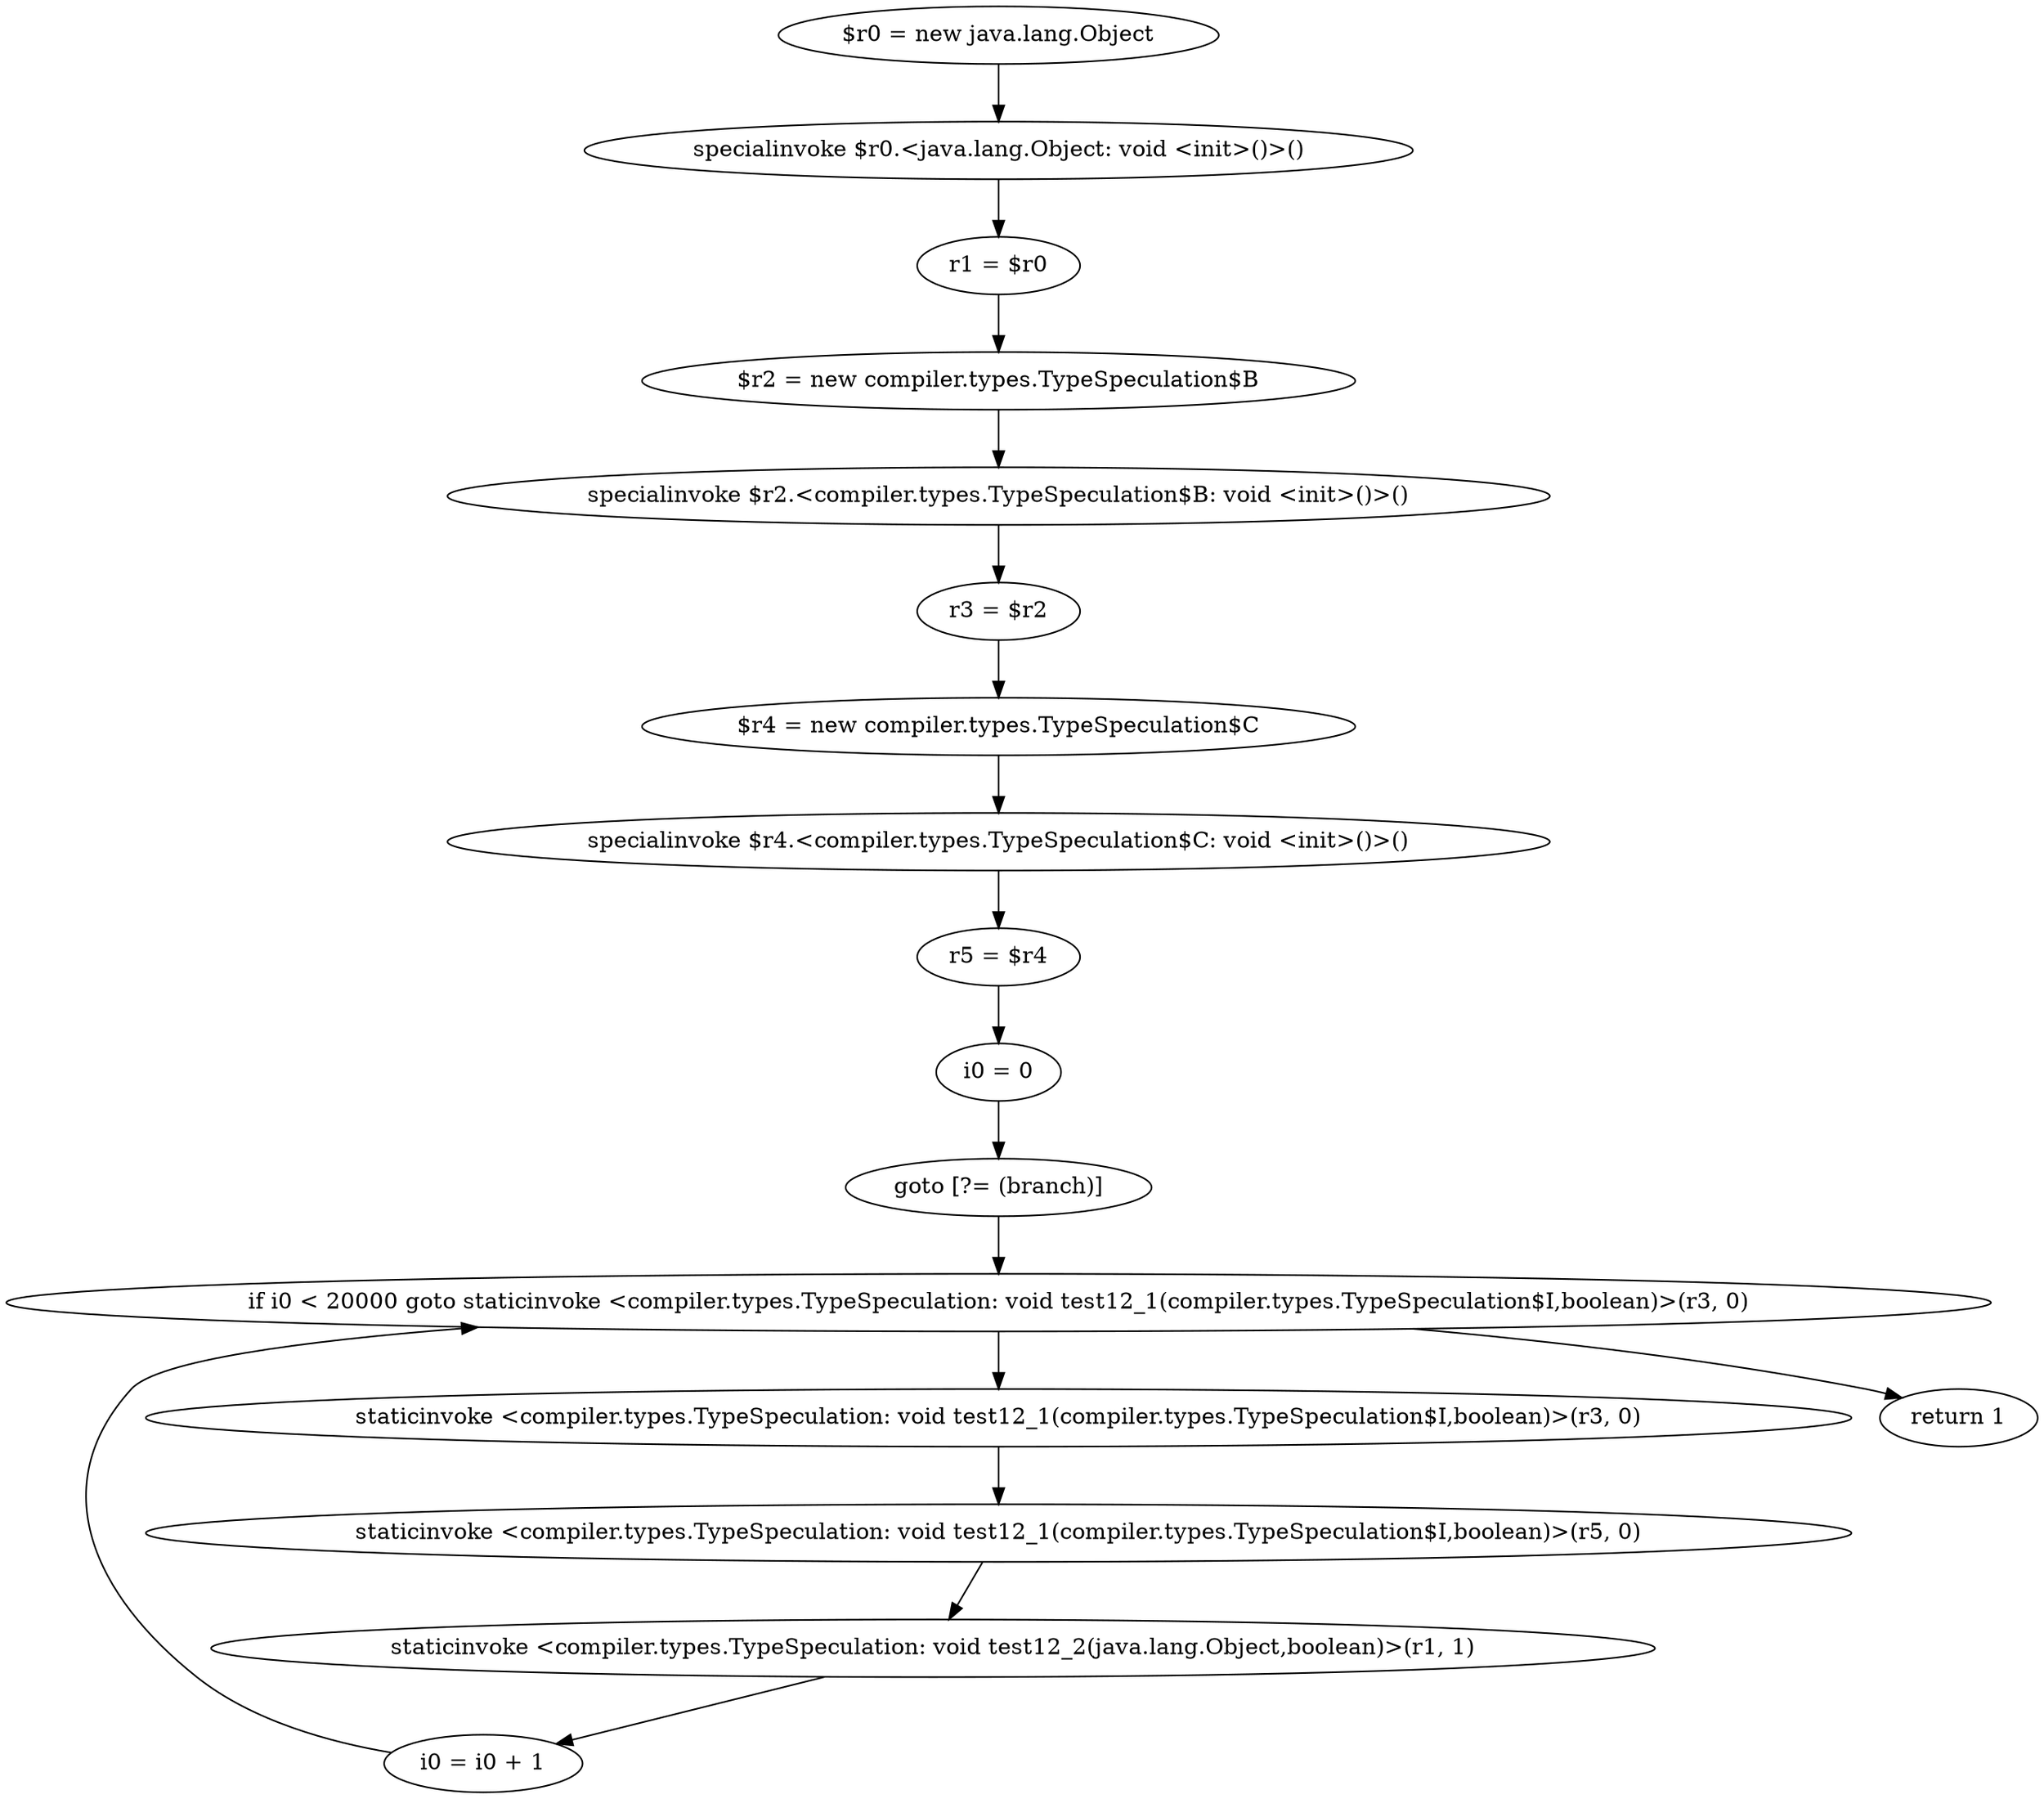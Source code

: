 digraph "unitGraph" {
    "$r0 = new java.lang.Object"
    "specialinvoke $r0.<java.lang.Object: void <init>()>()"
    "r1 = $r0"
    "$r2 = new compiler.types.TypeSpeculation$B"
    "specialinvoke $r2.<compiler.types.TypeSpeculation$B: void <init>()>()"
    "r3 = $r2"
    "$r4 = new compiler.types.TypeSpeculation$C"
    "specialinvoke $r4.<compiler.types.TypeSpeculation$C: void <init>()>()"
    "r5 = $r4"
    "i0 = 0"
    "goto [?= (branch)]"
    "staticinvoke <compiler.types.TypeSpeculation: void test12_1(compiler.types.TypeSpeculation$I,boolean)>(r3, 0)"
    "staticinvoke <compiler.types.TypeSpeculation: void test12_1(compiler.types.TypeSpeculation$I,boolean)>(r5, 0)"
    "staticinvoke <compiler.types.TypeSpeculation: void test12_2(java.lang.Object,boolean)>(r1, 1)"
    "i0 = i0 + 1"
    "if i0 < 20000 goto staticinvoke <compiler.types.TypeSpeculation: void test12_1(compiler.types.TypeSpeculation$I,boolean)>(r3, 0)"
    "return 1"
    "$r0 = new java.lang.Object"->"specialinvoke $r0.<java.lang.Object: void <init>()>()";
    "specialinvoke $r0.<java.lang.Object: void <init>()>()"->"r1 = $r0";
    "r1 = $r0"->"$r2 = new compiler.types.TypeSpeculation$B";
    "$r2 = new compiler.types.TypeSpeculation$B"->"specialinvoke $r2.<compiler.types.TypeSpeculation$B: void <init>()>()";
    "specialinvoke $r2.<compiler.types.TypeSpeculation$B: void <init>()>()"->"r3 = $r2";
    "r3 = $r2"->"$r4 = new compiler.types.TypeSpeculation$C";
    "$r4 = new compiler.types.TypeSpeculation$C"->"specialinvoke $r4.<compiler.types.TypeSpeculation$C: void <init>()>()";
    "specialinvoke $r4.<compiler.types.TypeSpeculation$C: void <init>()>()"->"r5 = $r4";
    "r5 = $r4"->"i0 = 0";
    "i0 = 0"->"goto [?= (branch)]";
    "goto [?= (branch)]"->"if i0 < 20000 goto staticinvoke <compiler.types.TypeSpeculation: void test12_1(compiler.types.TypeSpeculation$I,boolean)>(r3, 0)";
    "staticinvoke <compiler.types.TypeSpeculation: void test12_1(compiler.types.TypeSpeculation$I,boolean)>(r3, 0)"->"staticinvoke <compiler.types.TypeSpeculation: void test12_1(compiler.types.TypeSpeculation$I,boolean)>(r5, 0)";
    "staticinvoke <compiler.types.TypeSpeculation: void test12_1(compiler.types.TypeSpeculation$I,boolean)>(r5, 0)"->"staticinvoke <compiler.types.TypeSpeculation: void test12_2(java.lang.Object,boolean)>(r1, 1)";
    "staticinvoke <compiler.types.TypeSpeculation: void test12_2(java.lang.Object,boolean)>(r1, 1)"->"i0 = i0 + 1";
    "i0 = i0 + 1"->"if i0 < 20000 goto staticinvoke <compiler.types.TypeSpeculation: void test12_1(compiler.types.TypeSpeculation$I,boolean)>(r3, 0)";
    "if i0 < 20000 goto staticinvoke <compiler.types.TypeSpeculation: void test12_1(compiler.types.TypeSpeculation$I,boolean)>(r3, 0)"->"return 1";
    "if i0 < 20000 goto staticinvoke <compiler.types.TypeSpeculation: void test12_1(compiler.types.TypeSpeculation$I,boolean)>(r3, 0)"->"staticinvoke <compiler.types.TypeSpeculation: void test12_1(compiler.types.TypeSpeculation$I,boolean)>(r3, 0)";
}
